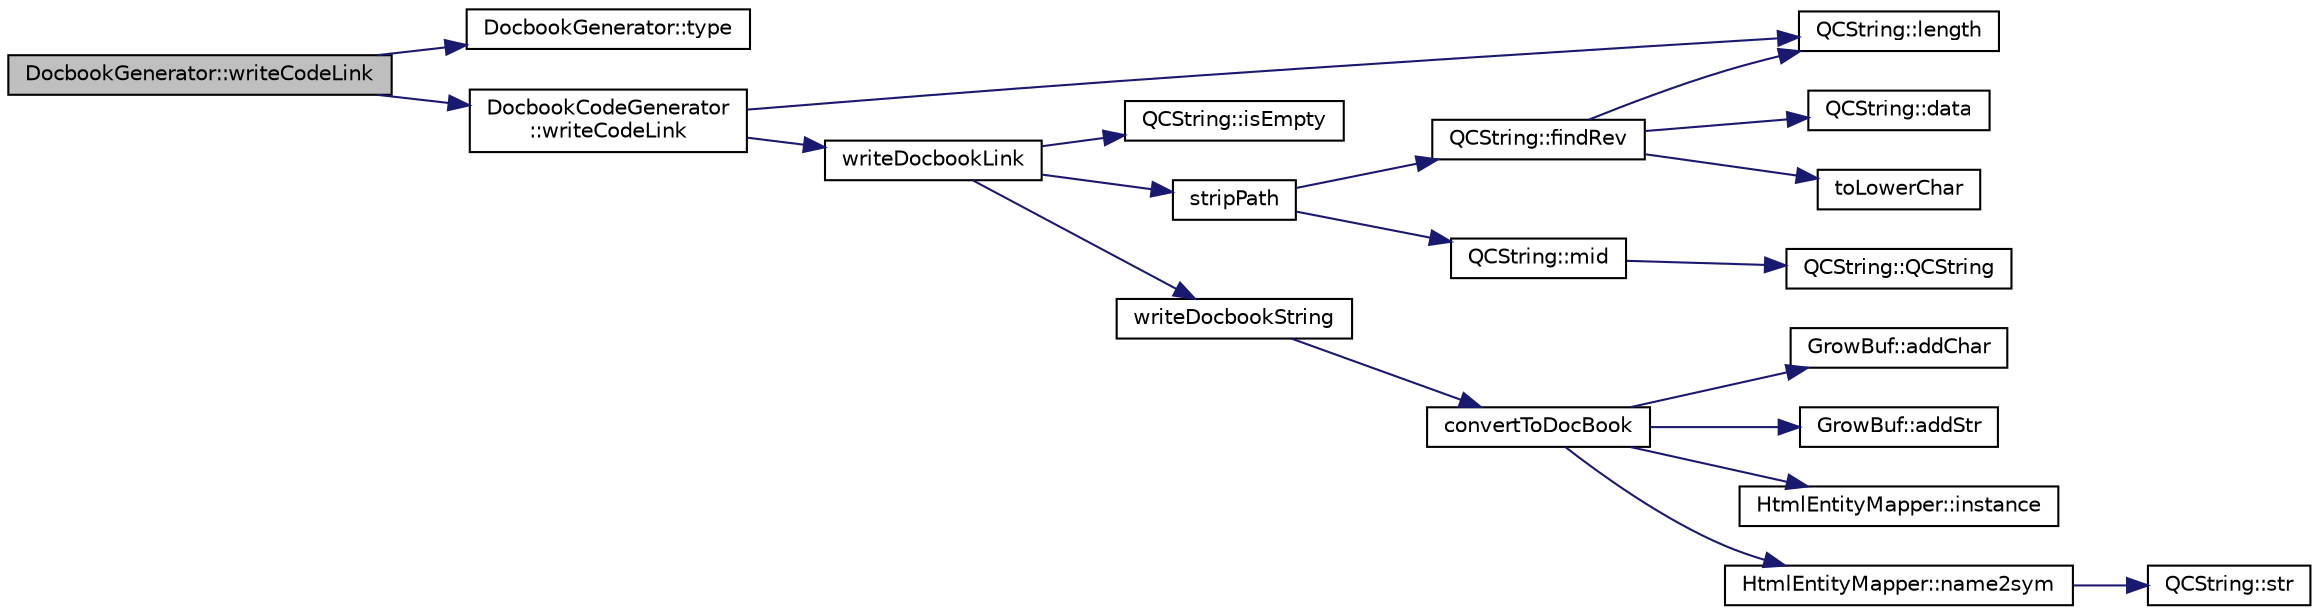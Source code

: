 digraph "DocbookGenerator::writeCodeLink"
{
 // LATEX_PDF_SIZE
  edge [fontname="Helvetica",fontsize="10",labelfontname="Helvetica",labelfontsize="10"];
  node [fontname="Helvetica",fontsize="10",shape=record];
  rankdir="LR";
  Node1 [label="DocbookGenerator::writeCodeLink",height=0.2,width=0.4,color="black", fillcolor="grey75", style="filled", fontcolor="black",tooltip=" "];
  Node1 -> Node2 [color="midnightblue",fontsize="10",style="solid"];
  Node2 [label="DocbookGenerator::type",height=0.2,width=0.4,color="black", fillcolor="white", style="filled",URL="$classDocbookGenerator.html#a4d1a40b79bfb09adda1b802204c58f15",tooltip=" "];
  Node1 -> Node3 [color="midnightblue",fontsize="10",style="solid"];
  Node3 [label="DocbookCodeGenerator\l::writeCodeLink",height=0.2,width=0.4,color="black", fillcolor="white", style="filled",URL="$classDocbookCodeGenerator.html#a3731b7554c4bb24607c1b311d80c65cd",tooltip=" "];
  Node3 -> Node4 [color="midnightblue",fontsize="10",style="solid"];
  Node4 [label="QCString::length",height=0.2,width=0.4,color="black", fillcolor="white", style="filled",URL="$classQCString.html#ac52596733e9110b778019946d73fb268",tooltip=" "];
  Node3 -> Node5 [color="midnightblue",fontsize="10",style="solid"];
  Node5 [label="writeDocbookLink",height=0.2,width=0.4,color="black", fillcolor="white", style="filled",URL="$docbookgen_8cpp.html#a748b4a218a6a5cd91bd9fdcf939b9c3c",tooltip=" "];
  Node5 -> Node6 [color="midnightblue",fontsize="10",style="solid"];
  Node6 [label="QCString::isEmpty",height=0.2,width=0.4,color="black", fillcolor="white", style="filled",URL="$classQCString.html#a621c4090d69ad7d05ef8e5234376c3d8",tooltip=" "];
  Node5 -> Node7 [color="midnightblue",fontsize="10",style="solid"];
  Node7 [label="stripPath",height=0.2,width=0.4,color="black", fillcolor="white", style="filled",URL="$util_8cpp.html#a3d37ec79f266698bd836af54ba75e63e",tooltip=" "];
  Node7 -> Node8 [color="midnightblue",fontsize="10",style="solid"];
  Node8 [label="QCString::findRev",height=0.2,width=0.4,color="black", fillcolor="white", style="filled",URL="$classQCString.html#ab47a6435c16d61d04fb448f1080b4e26",tooltip=" "];
  Node8 -> Node9 [color="midnightblue",fontsize="10",style="solid"];
  Node9 [label="QCString::data",height=0.2,width=0.4,color="black", fillcolor="white", style="filled",URL="$classQCString.html#ac3aa3ac1a1c36d3305eba22a2eb0d098",tooltip=" "];
  Node8 -> Node4 [color="midnightblue",fontsize="10",style="solid"];
  Node8 -> Node10 [color="midnightblue",fontsize="10",style="solid"];
  Node10 [label="toLowerChar",height=0.2,width=0.4,color="black", fillcolor="white", style="filled",URL="$qcstring_8cpp.html#a4e545641f98651d4fb8299b407721f9b",tooltip=" "];
  Node7 -> Node11 [color="midnightblue",fontsize="10",style="solid"];
  Node11 [label="QCString::mid",height=0.2,width=0.4,color="black", fillcolor="white", style="filled",URL="$classQCString.html#a27136caf9c0bc4daca574cda6f113551",tooltip=" "];
  Node11 -> Node12 [color="midnightblue",fontsize="10",style="solid"];
  Node12 [label="QCString::QCString",height=0.2,width=0.4,color="black", fillcolor="white", style="filled",URL="$classQCString.html#ad691e1087cc03e14e00d1147ae0ecab7",tooltip=" "];
  Node5 -> Node13 [color="midnightblue",fontsize="10",style="solid"];
  Node13 [label="writeDocbookString",height=0.2,width=0.4,color="black", fillcolor="white", style="filled",URL="$docbookgen_8cpp.html#a598af556233ed34c685184d9e0741c3e",tooltip=" "];
  Node13 -> Node14 [color="midnightblue",fontsize="10",style="solid"];
  Node14 [label="convertToDocBook",height=0.2,width=0.4,color="black", fillcolor="white", style="filled",URL="$util_8cpp.html#a7c12b32b5b825c9fc989731c66ba1933",tooltip=" "];
  Node14 -> Node15 [color="midnightblue",fontsize="10",style="solid"];
  Node15 [label="GrowBuf::addChar",height=0.2,width=0.4,color="black", fillcolor="white", style="filled",URL="$classGrowBuf.html#a46b4677f555d2abc718f26e71a59efda",tooltip=" "];
  Node14 -> Node16 [color="midnightblue",fontsize="10",style="solid"];
  Node16 [label="GrowBuf::addStr",height=0.2,width=0.4,color="black", fillcolor="white", style="filled",URL="$classGrowBuf.html#a5e0ff6d9f7a7139725d77a9d669340f3",tooltip=" "];
  Node14 -> Node17 [color="midnightblue",fontsize="10",style="solid"];
  Node17 [label="HtmlEntityMapper::instance",height=0.2,width=0.4,color="black", fillcolor="white", style="filled",URL="$classHtmlEntityMapper.html#ae6ddba77b763691a6e3a1c9021e8d944",tooltip=" "];
  Node14 -> Node18 [color="midnightblue",fontsize="10",style="solid"];
  Node18 [label="HtmlEntityMapper::name2sym",height=0.2,width=0.4,color="black", fillcolor="white", style="filled",URL="$classHtmlEntityMapper.html#ae5a015b9df7e2e99420e8fe7d4adbd71",tooltip="Give code of the requested HTML entity name."];
  Node18 -> Node19 [color="midnightblue",fontsize="10",style="solid"];
  Node19 [label="QCString::str",height=0.2,width=0.4,color="black", fillcolor="white", style="filled",URL="$classQCString.html#a9824b07232eea418ab3b3e7dc3178eec",tooltip=" "];
}
